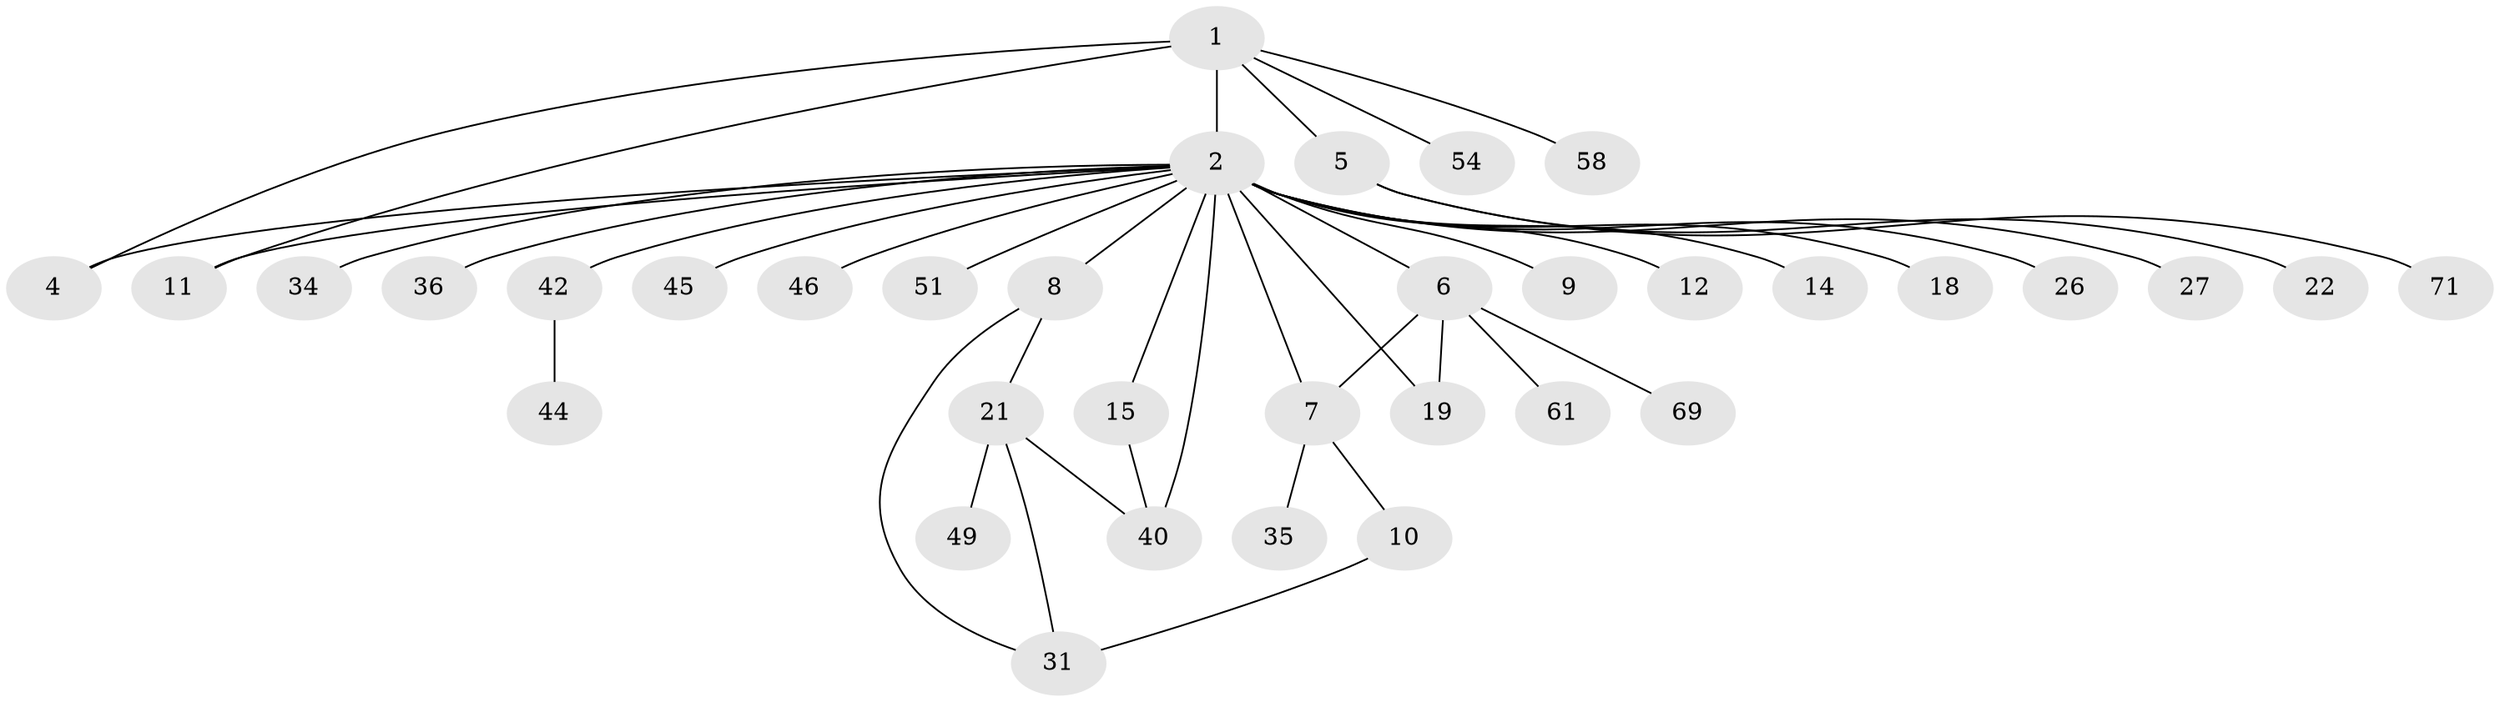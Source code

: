 // original degree distribution, {8: 0.014084507042253521, 25: 0.014084507042253521, 13: 0.014084507042253521, 6: 0.028169014084507043, 3: 0.09859154929577464, 5: 0.07042253521126761, 2: 0.28169014084507044, 1: 0.4507042253521127, 14: 0.014084507042253521, 4: 0.014084507042253521}
// Generated by graph-tools (version 1.1) at 2025/14/03/09/25 04:14:43]
// undirected, 35 vertices, 42 edges
graph export_dot {
graph [start="1"]
  node [color=gray90,style=filled];
  1 [super="+28"];
  2 [super="+3+29+47+57+52+66+63+53+13+20"];
  4;
  5;
  6 [super="+39"];
  7;
  8 [super="+17"];
  9 [super="+48"];
  10;
  11;
  12;
  14 [super="+24+50"];
  15;
  18 [super="+30"];
  19 [super="+68"];
  21;
  22;
  26;
  27 [super="+55"];
  31;
  34;
  35;
  36 [super="+37"];
  40;
  42;
  44;
  45;
  46 [super="+67"];
  49;
  51;
  54;
  58;
  61;
  69;
  71;
  1 -- 2 [weight=2];
  1 -- 4;
  1 -- 5;
  1 -- 11;
  1 -- 54;
  1 -- 58;
  2 -- 4 [weight=4];
  2 -- 6 [weight=2];
  2 -- 7 [weight=3];
  2 -- 12;
  2 -- 14 [weight=2];
  2 -- 15;
  2 -- 26;
  2 -- 42;
  2 -- 45;
  2 -- 8;
  2 -- 9;
  2 -- 18;
  2 -- 19;
  2 -- 36;
  2 -- 40;
  2 -- 46 [weight=2];
  2 -- 51;
  2 -- 34;
  2 -- 27 [weight=2];
  2 -- 11;
  5 -- 22;
  5 -- 71;
  6 -- 61;
  6 -- 69;
  6 -- 19;
  6 -- 7;
  7 -- 10;
  7 -- 35;
  8 -- 21;
  8 -- 31;
  10 -- 31;
  15 -- 40;
  21 -- 31;
  21 -- 40;
  21 -- 49;
  42 -- 44;
}
